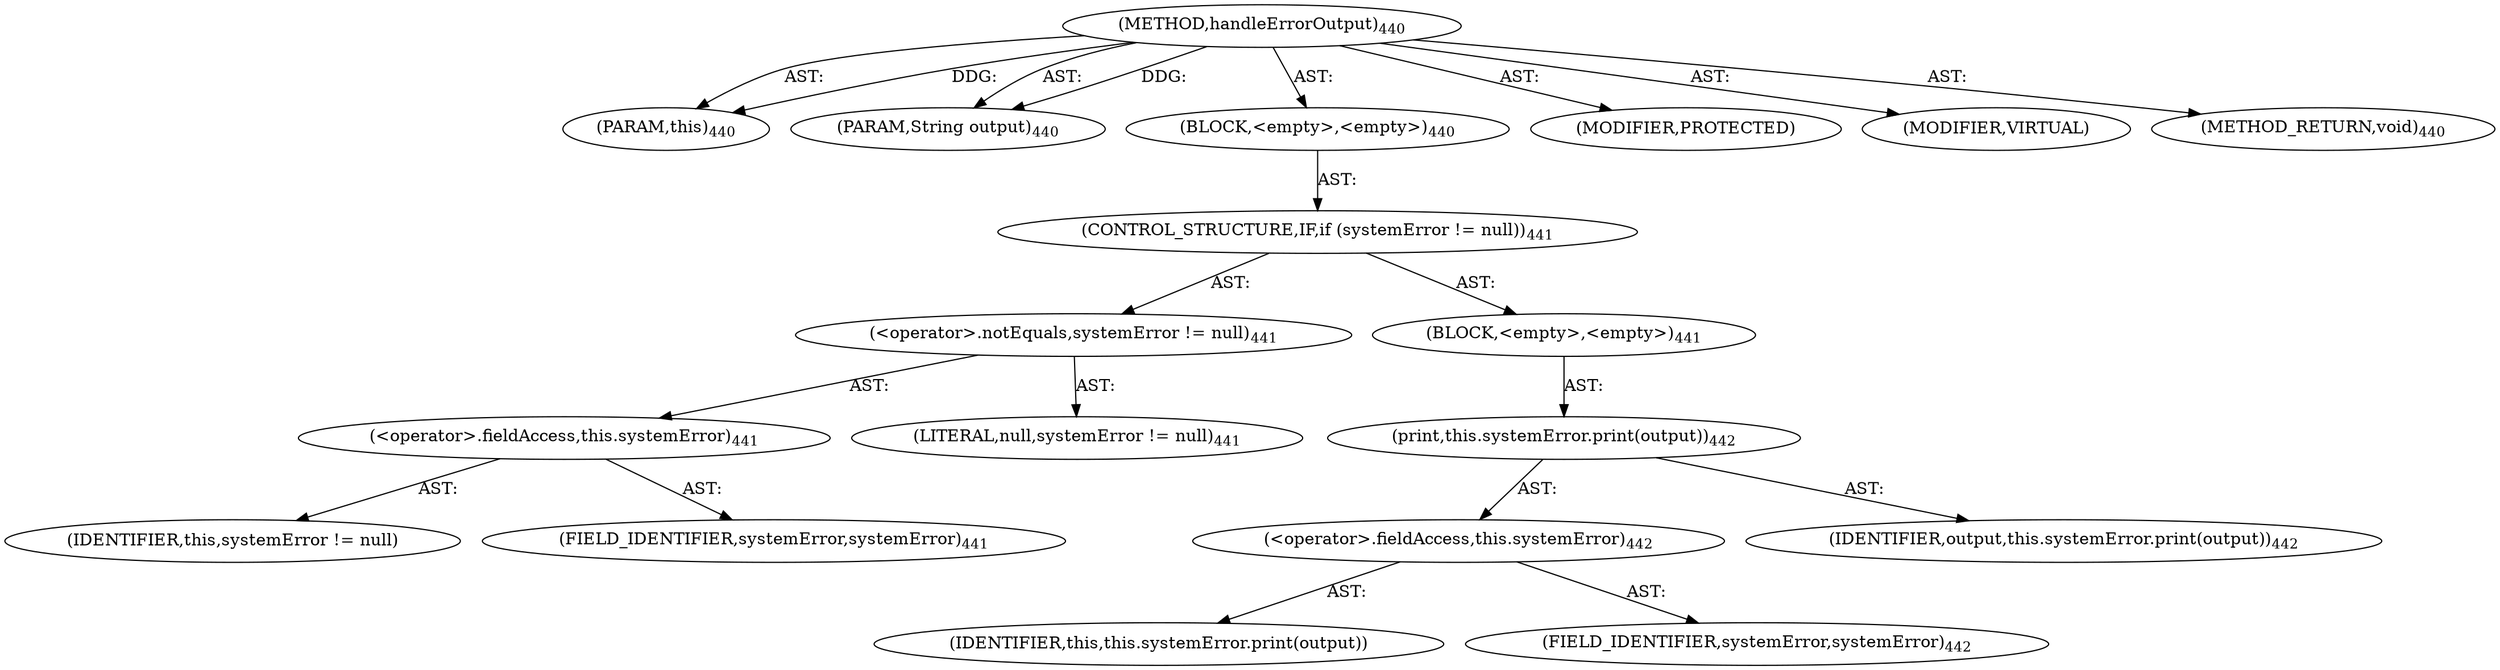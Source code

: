 digraph "handleErrorOutput" {  
"111669149710" [label = <(METHOD,handleErrorOutput)<SUB>440</SUB>> ]
"115964117039" [label = <(PARAM,this)<SUB>440</SUB>> ]
"115964117040" [label = <(PARAM,String output)<SUB>440</SUB>> ]
"25769803824" [label = <(BLOCK,&lt;empty&gt;,&lt;empty&gt;)<SUB>440</SUB>> ]
"47244640284" [label = <(CONTROL_STRUCTURE,IF,if (systemError != null))<SUB>441</SUB>> ]
"30064771292" [label = <(&lt;operator&gt;.notEquals,systemError != null)<SUB>441</SUB>> ]
"30064771293" [label = <(&lt;operator&gt;.fieldAccess,this.systemError)<SUB>441</SUB>> ]
"68719476909" [label = <(IDENTIFIER,this,systemError != null)> ]
"55834574922" [label = <(FIELD_IDENTIFIER,systemError,systemError)<SUB>441</SUB>> ]
"90194313255" [label = <(LITERAL,null,systemError != null)<SUB>441</SUB>> ]
"25769803825" [label = <(BLOCK,&lt;empty&gt;,&lt;empty&gt;)<SUB>441</SUB>> ]
"30064771294" [label = <(print,this.systemError.print(output))<SUB>442</SUB>> ]
"30064771295" [label = <(&lt;operator&gt;.fieldAccess,this.systemError)<SUB>442</SUB>> ]
"68719476910" [label = <(IDENTIFIER,this,this.systemError.print(output))> ]
"55834574923" [label = <(FIELD_IDENTIFIER,systemError,systemError)<SUB>442</SUB>> ]
"68719476911" [label = <(IDENTIFIER,output,this.systemError.print(output))<SUB>442</SUB>> ]
"133143986227" [label = <(MODIFIER,PROTECTED)> ]
"133143986228" [label = <(MODIFIER,VIRTUAL)> ]
"128849018894" [label = <(METHOD_RETURN,void)<SUB>440</SUB>> ]
  "111669149710" -> "115964117039"  [ label = "AST: "] 
  "111669149710" -> "115964117040"  [ label = "AST: "] 
  "111669149710" -> "25769803824"  [ label = "AST: "] 
  "111669149710" -> "133143986227"  [ label = "AST: "] 
  "111669149710" -> "133143986228"  [ label = "AST: "] 
  "111669149710" -> "128849018894"  [ label = "AST: "] 
  "25769803824" -> "47244640284"  [ label = "AST: "] 
  "47244640284" -> "30064771292"  [ label = "AST: "] 
  "47244640284" -> "25769803825"  [ label = "AST: "] 
  "30064771292" -> "30064771293"  [ label = "AST: "] 
  "30064771292" -> "90194313255"  [ label = "AST: "] 
  "30064771293" -> "68719476909"  [ label = "AST: "] 
  "30064771293" -> "55834574922"  [ label = "AST: "] 
  "25769803825" -> "30064771294"  [ label = "AST: "] 
  "30064771294" -> "30064771295"  [ label = "AST: "] 
  "30064771294" -> "68719476911"  [ label = "AST: "] 
  "30064771295" -> "68719476910"  [ label = "AST: "] 
  "30064771295" -> "55834574923"  [ label = "AST: "] 
  "111669149710" -> "115964117039"  [ label = "DDG: "] 
  "111669149710" -> "115964117040"  [ label = "DDG: "] 
}
